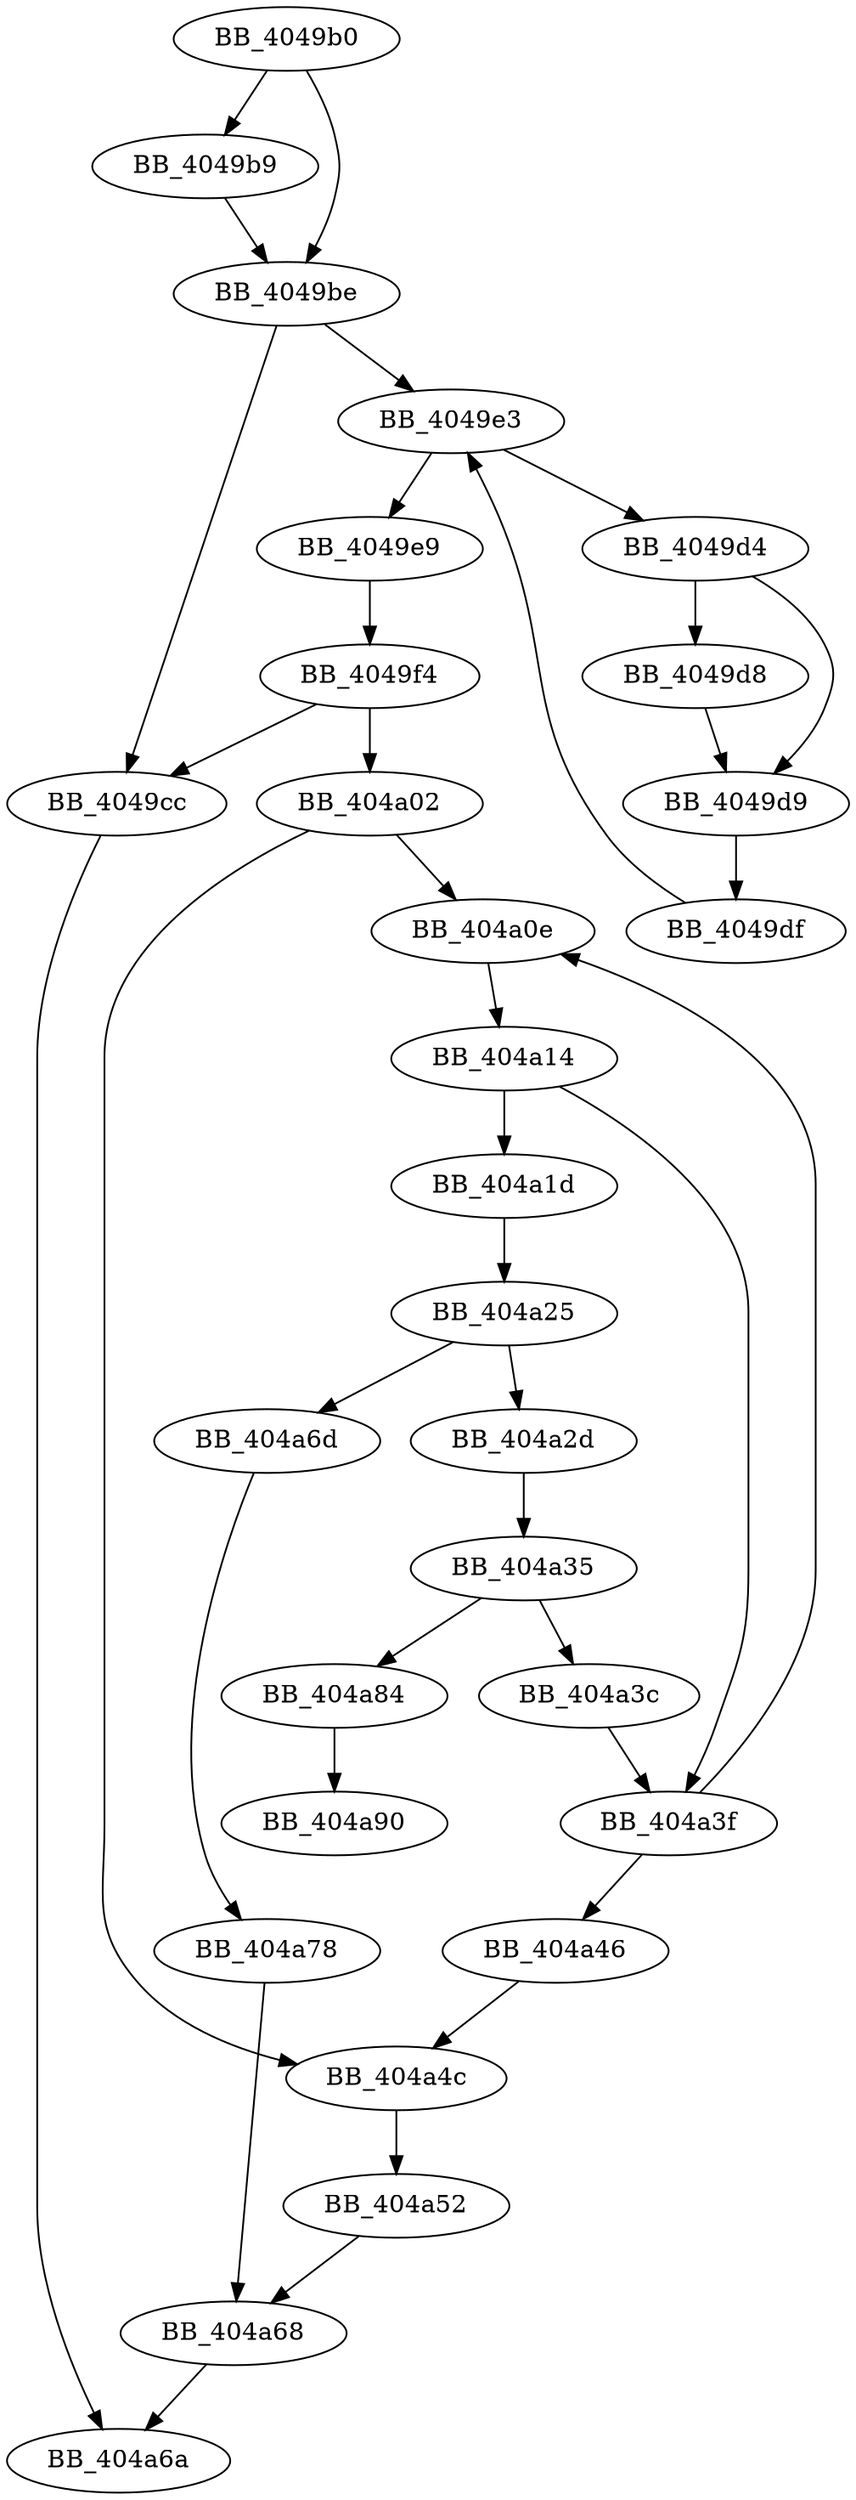 DiGraph __setenvp{
BB_4049b0->BB_4049b9
BB_4049b0->BB_4049be
BB_4049b9->BB_4049be
BB_4049be->BB_4049cc
BB_4049be->BB_4049e3
BB_4049cc->BB_404a6a
BB_4049d4->BB_4049d8
BB_4049d4->BB_4049d9
BB_4049d8->BB_4049d9
BB_4049d9->BB_4049df
BB_4049df->BB_4049e3
BB_4049e3->BB_4049d4
BB_4049e3->BB_4049e9
BB_4049e9->BB_4049f4
BB_4049f4->BB_4049cc
BB_4049f4->BB_404a02
BB_404a02->BB_404a0e
BB_404a02->BB_404a4c
BB_404a0e->BB_404a14
BB_404a14->BB_404a1d
BB_404a14->BB_404a3f
BB_404a1d->BB_404a25
BB_404a25->BB_404a2d
BB_404a25->BB_404a6d
BB_404a2d->BB_404a35
BB_404a35->BB_404a3c
BB_404a35->BB_404a84
BB_404a3c->BB_404a3f
BB_404a3f->BB_404a0e
BB_404a3f->BB_404a46
BB_404a46->BB_404a4c
BB_404a4c->BB_404a52
BB_404a52->BB_404a68
BB_404a68->BB_404a6a
BB_404a6d->BB_404a78
BB_404a78->BB_404a68
BB_404a84->BB_404a90
}
